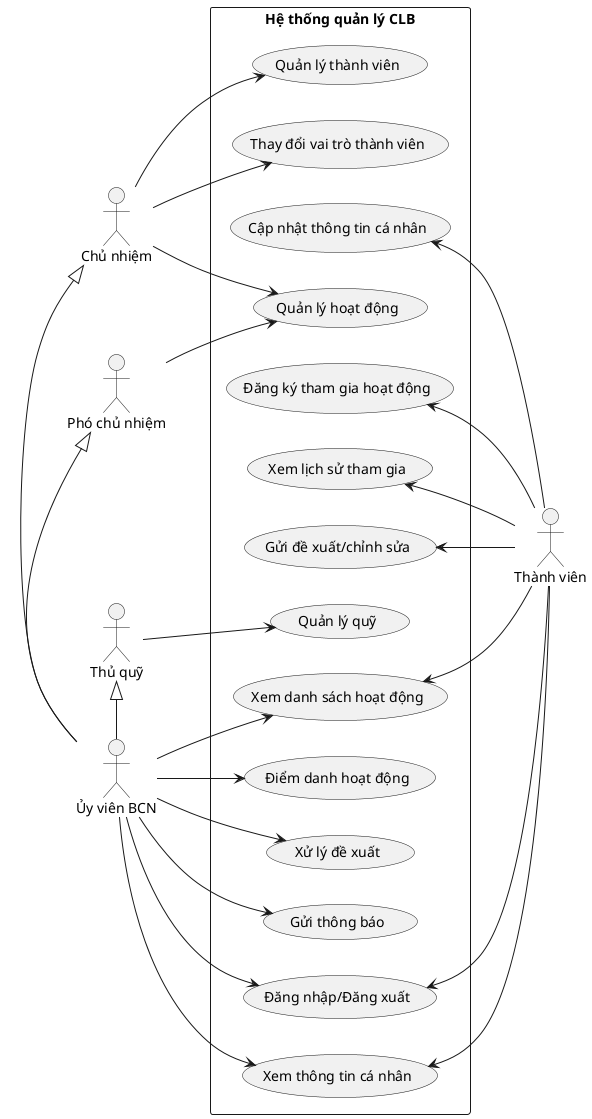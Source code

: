 @startuml
left to right direction
skinparam packageStyle rectangle

actor "Thành viên" as Member
actor "Ủy viên BCN" as UVBCN
actor "Chủ nhiệm" as CN
actor "Phó chủ nhiệm" as PCN

rectangle "Hệ thống quản lý CLB" {
    usecase "Đăng nhập/Đăng xuất" as UC1
    usecase "Xem thông tin cá nhân" as UC2
    usecase "Cập nhật thông tin cá nhân" as UC3
    usecase "Xem danh sách hoạt động" as UC4
    usecase "Đăng ký tham gia hoạt động" as UC5
    usecase "Xem lịch sử tham gia" as UC6
    usecase "Gửi đề xuất/chỉnh sửa" as UC7
    usecase "Điểm danh hoạt động" as UC8
    usecase "Xử lý đề xuất" as UC9
    usecase "Gửi thông báo" as UC10
    usecase "Quản lý thành viên" as UC11
    usecase "Thay đổi vai trò thành viên" as UC12
    usecase "Quản lý hoạt động" as UC13
    usecase "Quản lý quỹ" as UC14
}

UC1 <-- Member
UC2 <-- Member
UC3 <-- Member
UC4 <-- Member
UC5 <-- Member
UC6 <-- Member
UC7 <-- Member

UVBCN --> UC1
UVBCN --> UC2
UVBCN --> UC4
UVBCN --> UC8
UVBCN --> UC9
UVBCN --> UC10

CN <|- UVBCN
PCN <|- UVBCN

CN --> UC11
CN --> UC12
CN --> UC13

PCN --> UC13

actor "Thủ quỹ" as Treasurer
Treasurer <|- UVBCN
Treasurer --> UC14

@enduml
